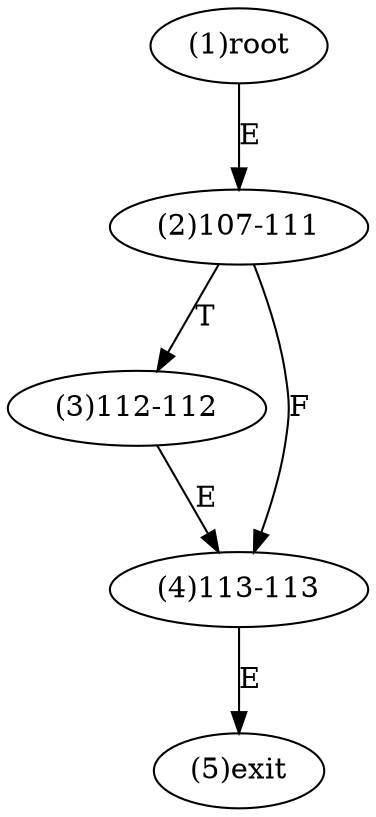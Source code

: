 digraph "" { 
1[ label="(1)root"];
2[ label="(2)107-111"];
3[ label="(3)112-112"];
4[ label="(4)113-113"];
5[ label="(5)exit"];
1->2[ label="E"];
2->4[ label="F"];
2->3[ label="T"];
3->4[ label="E"];
4->5[ label="E"];
}